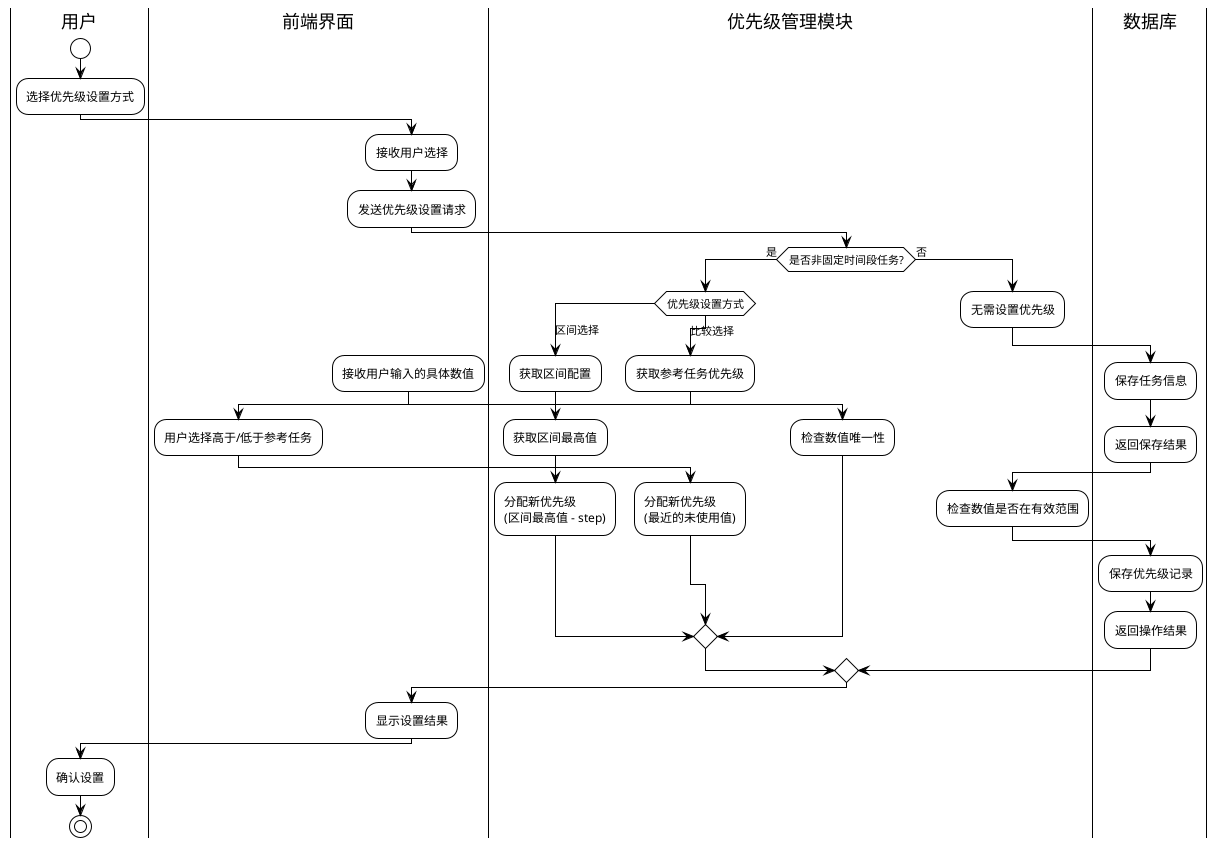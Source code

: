 @startuml 优先级管理

!theme plain
skinparam linetype ortho

|用户|
start
:选择优先级设置方式;

|前端界面|
:接收用户选择;
:发送优先级设置请求;

|优先级管理模块|
if (是否非固定时间段任务?) then (是)
  switch(优先级设置方式)
  case(区间选择)
    |优先级管理模块|
    :获取区间配置;
    :获取区间最高值;
    :分配新优先级\n(区间最高值 - step);
  case(比较选择)
    |优先级管理模块|
    :获取参考任务优先级;
    |前端界面|
    :用户选择高于/低于参考任务;
    |优先级管理模块|
    :分配新优先级\n(最近的未使用值);
  case(精确设置)
    |前端界面|
    :接收用户输入的具体数值;
    |优先级管理模块|
    :检查数值唯一性;
  endswitch
else (否)
    :无需设置优先级;
    |数据库|
    :保存任务信息;
    :返回保存结果;
  |优先级管理模块|
  :检查数值是否在有效范围;
  
  |数据库|
  :保存优先级记录;
  :返回操作结果;
endif

|前端界面|
:显示设置结果;

|用户|
:确认设置;
stop

@enduml 